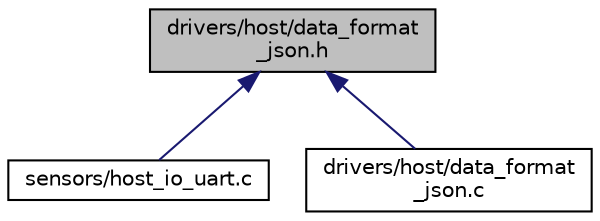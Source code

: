 digraph "drivers/host/data_format_json.h"
{
  edge [fontname="Helvetica",fontsize="10",labelfontname="Helvetica",labelfontsize="10"];
  node [fontname="Helvetica",fontsize="10",shape=record];
  Node8 [label="drivers/host/data_format\l_json.h",height=0.2,width=0.4,color="black", fillcolor="grey75", style="filled", fontcolor="black"];
  Node8 -> Node9 [dir="back",color="midnightblue",fontsize="10",style="solid",fontname="Helvetica"];
  Node9 [label="sensors/host_io_uart.c",height=0.2,width=0.4,color="black", fillcolor="white", style="filled",URL="$host__io__uart_8c.html",tooltip="The host_io_uart.c file contains definitions for UART based streaming interface for sending and resei..."];
  Node8 -> Node10 [dir="back",color="midnightblue",fontsize="10",style="solid",fontname="Helvetica"];
  Node10 [label="drivers/host/data_format\l_json.c",height=0.2,width=0.4,color="black", fillcolor="white", style="filled",URL="$data__format__json_8c.html",tooltip="The data_format_json.c file implements JSON data format interfaces and services. "];
}

